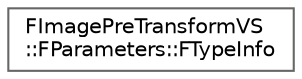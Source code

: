 digraph "Graphical Class Hierarchy"
{
 // INTERACTIVE_SVG=YES
 // LATEX_PDF_SIZE
  bgcolor="transparent";
  edge [fontname=Helvetica,fontsize=10,labelfontname=Helvetica,labelfontsize=10];
  node [fontname=Helvetica,fontsize=10,shape=box,height=0.2,width=0.4];
  rankdir="LR";
  Node0 [id="Node000000",label="FImagePreTransformVS\l::FParameters::FTypeInfo",height=0.2,width=0.4,color="grey40", fillcolor="white", style="filled",URL="$da/d93/structFImagePreTransformVS_1_1FParameters_1_1FTypeInfo.html",tooltip=" "];
}
